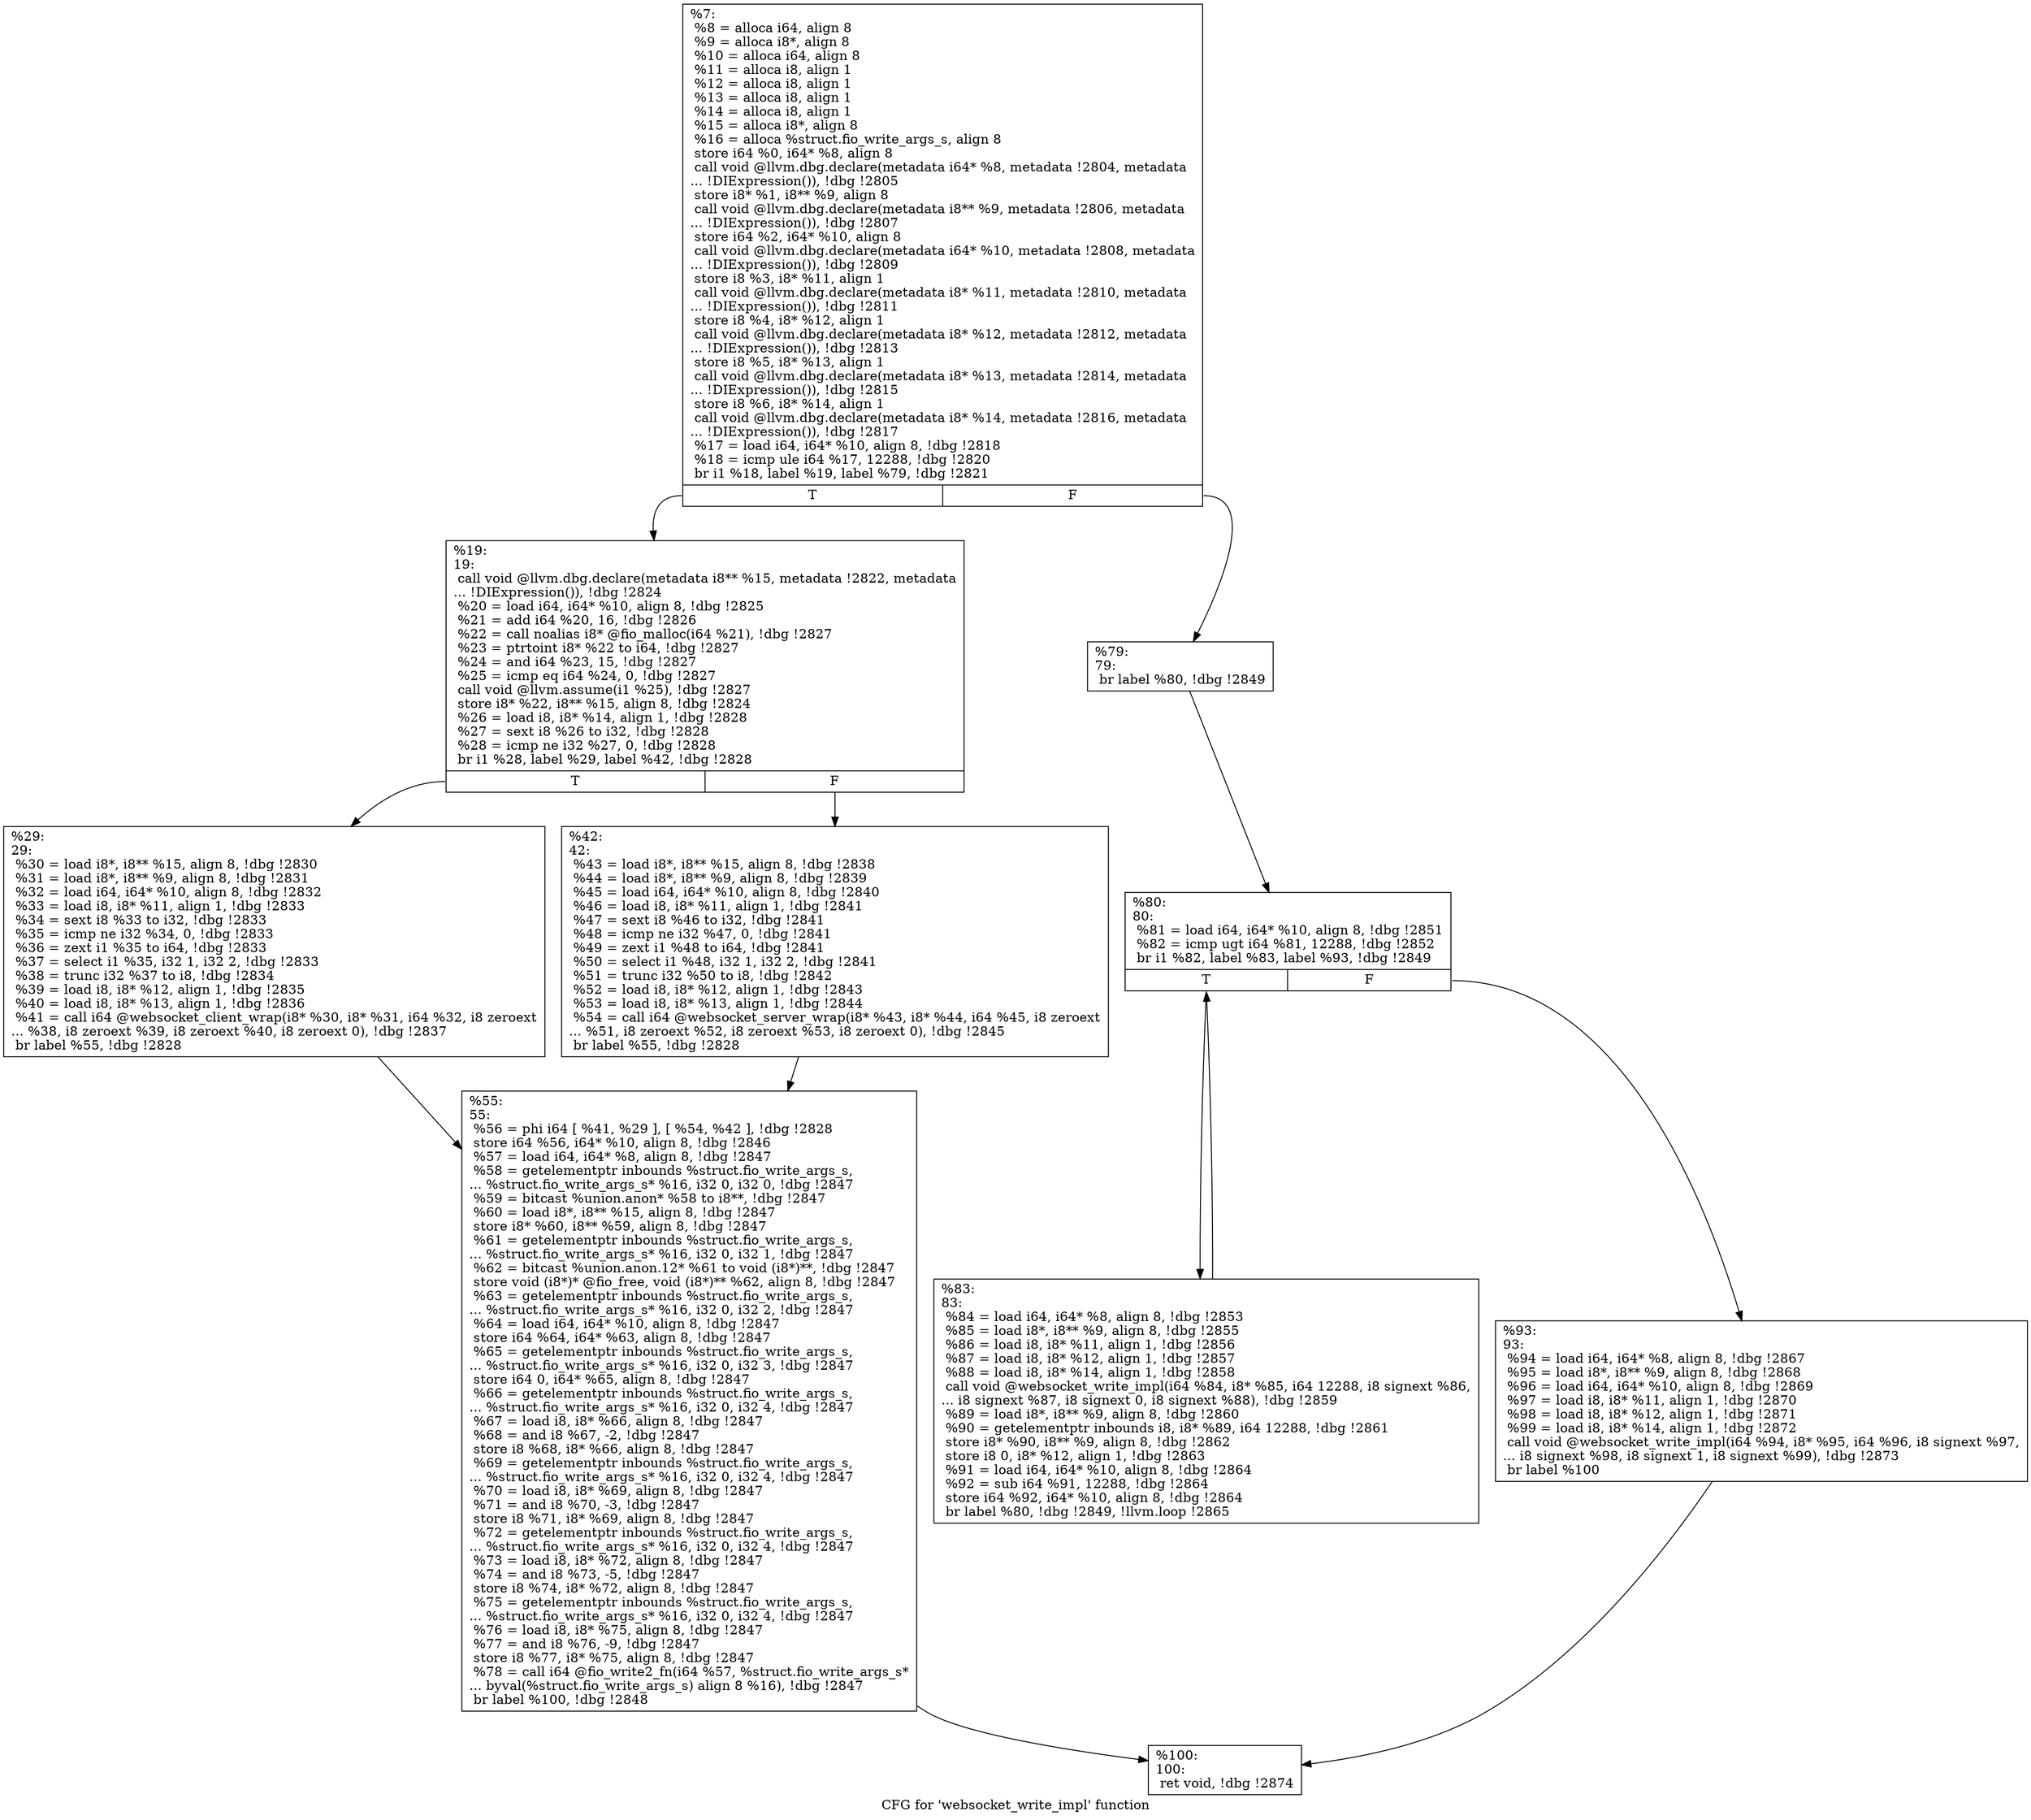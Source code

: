 digraph "CFG for 'websocket_write_impl' function" {
	label="CFG for 'websocket_write_impl' function";

	Node0x556851f00030 [shape=record,label="{%7:\l  %8 = alloca i64, align 8\l  %9 = alloca i8*, align 8\l  %10 = alloca i64, align 8\l  %11 = alloca i8, align 1\l  %12 = alloca i8, align 1\l  %13 = alloca i8, align 1\l  %14 = alloca i8, align 1\l  %15 = alloca i8*, align 8\l  %16 = alloca %struct.fio_write_args_s, align 8\l  store i64 %0, i64* %8, align 8\l  call void @llvm.dbg.declare(metadata i64* %8, metadata !2804, metadata\l... !DIExpression()), !dbg !2805\l  store i8* %1, i8** %9, align 8\l  call void @llvm.dbg.declare(metadata i8** %9, metadata !2806, metadata\l... !DIExpression()), !dbg !2807\l  store i64 %2, i64* %10, align 8\l  call void @llvm.dbg.declare(metadata i64* %10, metadata !2808, metadata\l... !DIExpression()), !dbg !2809\l  store i8 %3, i8* %11, align 1\l  call void @llvm.dbg.declare(metadata i8* %11, metadata !2810, metadata\l... !DIExpression()), !dbg !2811\l  store i8 %4, i8* %12, align 1\l  call void @llvm.dbg.declare(metadata i8* %12, metadata !2812, metadata\l... !DIExpression()), !dbg !2813\l  store i8 %5, i8* %13, align 1\l  call void @llvm.dbg.declare(metadata i8* %13, metadata !2814, metadata\l... !DIExpression()), !dbg !2815\l  store i8 %6, i8* %14, align 1\l  call void @llvm.dbg.declare(metadata i8* %14, metadata !2816, metadata\l... !DIExpression()), !dbg !2817\l  %17 = load i64, i64* %10, align 8, !dbg !2818\l  %18 = icmp ule i64 %17, 12288, !dbg !2820\l  br i1 %18, label %19, label %79, !dbg !2821\l|{<s0>T|<s1>F}}"];
	Node0x556851f00030:s0 -> Node0x55685264aa60;
	Node0x556851f00030:s1 -> Node0x55685264aba0;
	Node0x55685264aa60 [shape=record,label="{%19:\l19:                                               \l  call void @llvm.dbg.declare(metadata i8** %15, metadata !2822, metadata\l... !DIExpression()), !dbg !2824\l  %20 = load i64, i64* %10, align 8, !dbg !2825\l  %21 = add i64 %20, 16, !dbg !2826\l  %22 = call noalias i8* @fio_malloc(i64 %21), !dbg !2827\l  %23 = ptrtoint i8* %22 to i64, !dbg !2827\l  %24 = and i64 %23, 15, !dbg !2827\l  %25 = icmp eq i64 %24, 0, !dbg !2827\l  call void @llvm.assume(i1 %25), !dbg !2827\l  store i8* %22, i8** %15, align 8, !dbg !2824\l  %26 = load i8, i8* %14, align 1, !dbg !2828\l  %27 = sext i8 %26 to i32, !dbg !2828\l  %28 = icmp ne i32 %27, 0, !dbg !2828\l  br i1 %28, label %29, label %42, !dbg !2828\l|{<s0>T|<s1>F}}"];
	Node0x55685264aa60:s0 -> Node0x55685264aab0;
	Node0x55685264aa60:s1 -> Node0x55685264ab00;
	Node0x55685264aab0 [shape=record,label="{%29:\l29:                                               \l  %30 = load i8*, i8** %15, align 8, !dbg !2830\l  %31 = load i8*, i8** %9, align 8, !dbg !2831\l  %32 = load i64, i64* %10, align 8, !dbg !2832\l  %33 = load i8, i8* %11, align 1, !dbg !2833\l  %34 = sext i8 %33 to i32, !dbg !2833\l  %35 = icmp ne i32 %34, 0, !dbg !2833\l  %36 = zext i1 %35 to i64, !dbg !2833\l  %37 = select i1 %35, i32 1, i32 2, !dbg !2833\l  %38 = trunc i32 %37 to i8, !dbg !2834\l  %39 = load i8, i8* %12, align 1, !dbg !2835\l  %40 = load i8, i8* %13, align 1, !dbg !2836\l  %41 = call i64 @websocket_client_wrap(i8* %30, i8* %31, i64 %32, i8 zeroext\l... %38, i8 zeroext %39, i8 zeroext %40, i8 zeroext 0), !dbg !2837\l  br label %55, !dbg !2828\l}"];
	Node0x55685264aab0 -> Node0x55685264ab50;
	Node0x55685264ab00 [shape=record,label="{%42:\l42:                                               \l  %43 = load i8*, i8** %15, align 8, !dbg !2838\l  %44 = load i8*, i8** %9, align 8, !dbg !2839\l  %45 = load i64, i64* %10, align 8, !dbg !2840\l  %46 = load i8, i8* %11, align 1, !dbg !2841\l  %47 = sext i8 %46 to i32, !dbg !2841\l  %48 = icmp ne i32 %47, 0, !dbg !2841\l  %49 = zext i1 %48 to i64, !dbg !2841\l  %50 = select i1 %48, i32 1, i32 2, !dbg !2841\l  %51 = trunc i32 %50 to i8, !dbg !2842\l  %52 = load i8, i8* %12, align 1, !dbg !2843\l  %53 = load i8, i8* %13, align 1, !dbg !2844\l  %54 = call i64 @websocket_server_wrap(i8* %43, i8* %44, i64 %45, i8 zeroext\l... %51, i8 zeroext %52, i8 zeroext %53, i8 zeroext 0), !dbg !2845\l  br label %55, !dbg !2828\l}"];
	Node0x55685264ab00 -> Node0x55685264ab50;
	Node0x55685264ab50 [shape=record,label="{%55:\l55:                                               \l  %56 = phi i64 [ %41, %29 ], [ %54, %42 ], !dbg !2828\l  store i64 %56, i64* %10, align 8, !dbg !2846\l  %57 = load i64, i64* %8, align 8, !dbg !2847\l  %58 = getelementptr inbounds %struct.fio_write_args_s,\l... %struct.fio_write_args_s* %16, i32 0, i32 0, !dbg !2847\l  %59 = bitcast %union.anon* %58 to i8**, !dbg !2847\l  %60 = load i8*, i8** %15, align 8, !dbg !2847\l  store i8* %60, i8** %59, align 8, !dbg !2847\l  %61 = getelementptr inbounds %struct.fio_write_args_s,\l... %struct.fio_write_args_s* %16, i32 0, i32 1, !dbg !2847\l  %62 = bitcast %union.anon.12* %61 to void (i8*)**, !dbg !2847\l  store void (i8*)* @fio_free, void (i8*)** %62, align 8, !dbg !2847\l  %63 = getelementptr inbounds %struct.fio_write_args_s,\l... %struct.fio_write_args_s* %16, i32 0, i32 2, !dbg !2847\l  %64 = load i64, i64* %10, align 8, !dbg !2847\l  store i64 %64, i64* %63, align 8, !dbg !2847\l  %65 = getelementptr inbounds %struct.fio_write_args_s,\l... %struct.fio_write_args_s* %16, i32 0, i32 3, !dbg !2847\l  store i64 0, i64* %65, align 8, !dbg !2847\l  %66 = getelementptr inbounds %struct.fio_write_args_s,\l... %struct.fio_write_args_s* %16, i32 0, i32 4, !dbg !2847\l  %67 = load i8, i8* %66, align 8, !dbg !2847\l  %68 = and i8 %67, -2, !dbg !2847\l  store i8 %68, i8* %66, align 8, !dbg !2847\l  %69 = getelementptr inbounds %struct.fio_write_args_s,\l... %struct.fio_write_args_s* %16, i32 0, i32 4, !dbg !2847\l  %70 = load i8, i8* %69, align 8, !dbg !2847\l  %71 = and i8 %70, -3, !dbg !2847\l  store i8 %71, i8* %69, align 8, !dbg !2847\l  %72 = getelementptr inbounds %struct.fio_write_args_s,\l... %struct.fio_write_args_s* %16, i32 0, i32 4, !dbg !2847\l  %73 = load i8, i8* %72, align 8, !dbg !2847\l  %74 = and i8 %73, -5, !dbg !2847\l  store i8 %74, i8* %72, align 8, !dbg !2847\l  %75 = getelementptr inbounds %struct.fio_write_args_s,\l... %struct.fio_write_args_s* %16, i32 0, i32 4, !dbg !2847\l  %76 = load i8, i8* %75, align 8, !dbg !2847\l  %77 = and i8 %76, -9, !dbg !2847\l  store i8 %77, i8* %75, align 8, !dbg !2847\l  %78 = call i64 @fio_write2_fn(i64 %57, %struct.fio_write_args_s*\l... byval(%struct.fio_write_args_s) align 8 %16), !dbg !2847\l  br label %100, !dbg !2848\l}"];
	Node0x55685264ab50 -> Node0x55685264ace0;
	Node0x55685264aba0 [shape=record,label="{%79:\l79:                                               \l  br label %80, !dbg !2849\l}"];
	Node0x55685264aba0 -> Node0x55685264abf0;
	Node0x55685264abf0 [shape=record,label="{%80:\l80:                                               \l  %81 = load i64, i64* %10, align 8, !dbg !2851\l  %82 = icmp ugt i64 %81, 12288, !dbg !2852\l  br i1 %82, label %83, label %93, !dbg !2849\l|{<s0>T|<s1>F}}"];
	Node0x55685264abf0:s0 -> Node0x55685264ac40;
	Node0x55685264abf0:s1 -> Node0x55685264ac90;
	Node0x55685264ac40 [shape=record,label="{%83:\l83:                                               \l  %84 = load i64, i64* %8, align 8, !dbg !2853\l  %85 = load i8*, i8** %9, align 8, !dbg !2855\l  %86 = load i8, i8* %11, align 1, !dbg !2856\l  %87 = load i8, i8* %12, align 1, !dbg !2857\l  %88 = load i8, i8* %14, align 1, !dbg !2858\l  call void @websocket_write_impl(i64 %84, i8* %85, i64 12288, i8 signext %86,\l... i8 signext %87, i8 signext 0, i8 signext %88), !dbg !2859\l  %89 = load i8*, i8** %9, align 8, !dbg !2860\l  %90 = getelementptr inbounds i8, i8* %89, i64 12288, !dbg !2861\l  store i8* %90, i8** %9, align 8, !dbg !2862\l  store i8 0, i8* %12, align 1, !dbg !2863\l  %91 = load i64, i64* %10, align 8, !dbg !2864\l  %92 = sub i64 %91, 12288, !dbg !2864\l  store i64 %92, i64* %10, align 8, !dbg !2864\l  br label %80, !dbg !2849, !llvm.loop !2865\l}"];
	Node0x55685264ac40 -> Node0x55685264abf0;
	Node0x55685264ac90 [shape=record,label="{%93:\l93:                                               \l  %94 = load i64, i64* %8, align 8, !dbg !2867\l  %95 = load i8*, i8** %9, align 8, !dbg !2868\l  %96 = load i64, i64* %10, align 8, !dbg !2869\l  %97 = load i8, i8* %11, align 1, !dbg !2870\l  %98 = load i8, i8* %12, align 1, !dbg !2871\l  %99 = load i8, i8* %14, align 1, !dbg !2872\l  call void @websocket_write_impl(i64 %94, i8* %95, i64 %96, i8 signext %97,\l... i8 signext %98, i8 signext 1, i8 signext %99), !dbg !2873\l  br label %100\l}"];
	Node0x55685264ac90 -> Node0x55685264ace0;
	Node0x55685264ace0 [shape=record,label="{%100:\l100:                                              \l  ret void, !dbg !2874\l}"];
}
